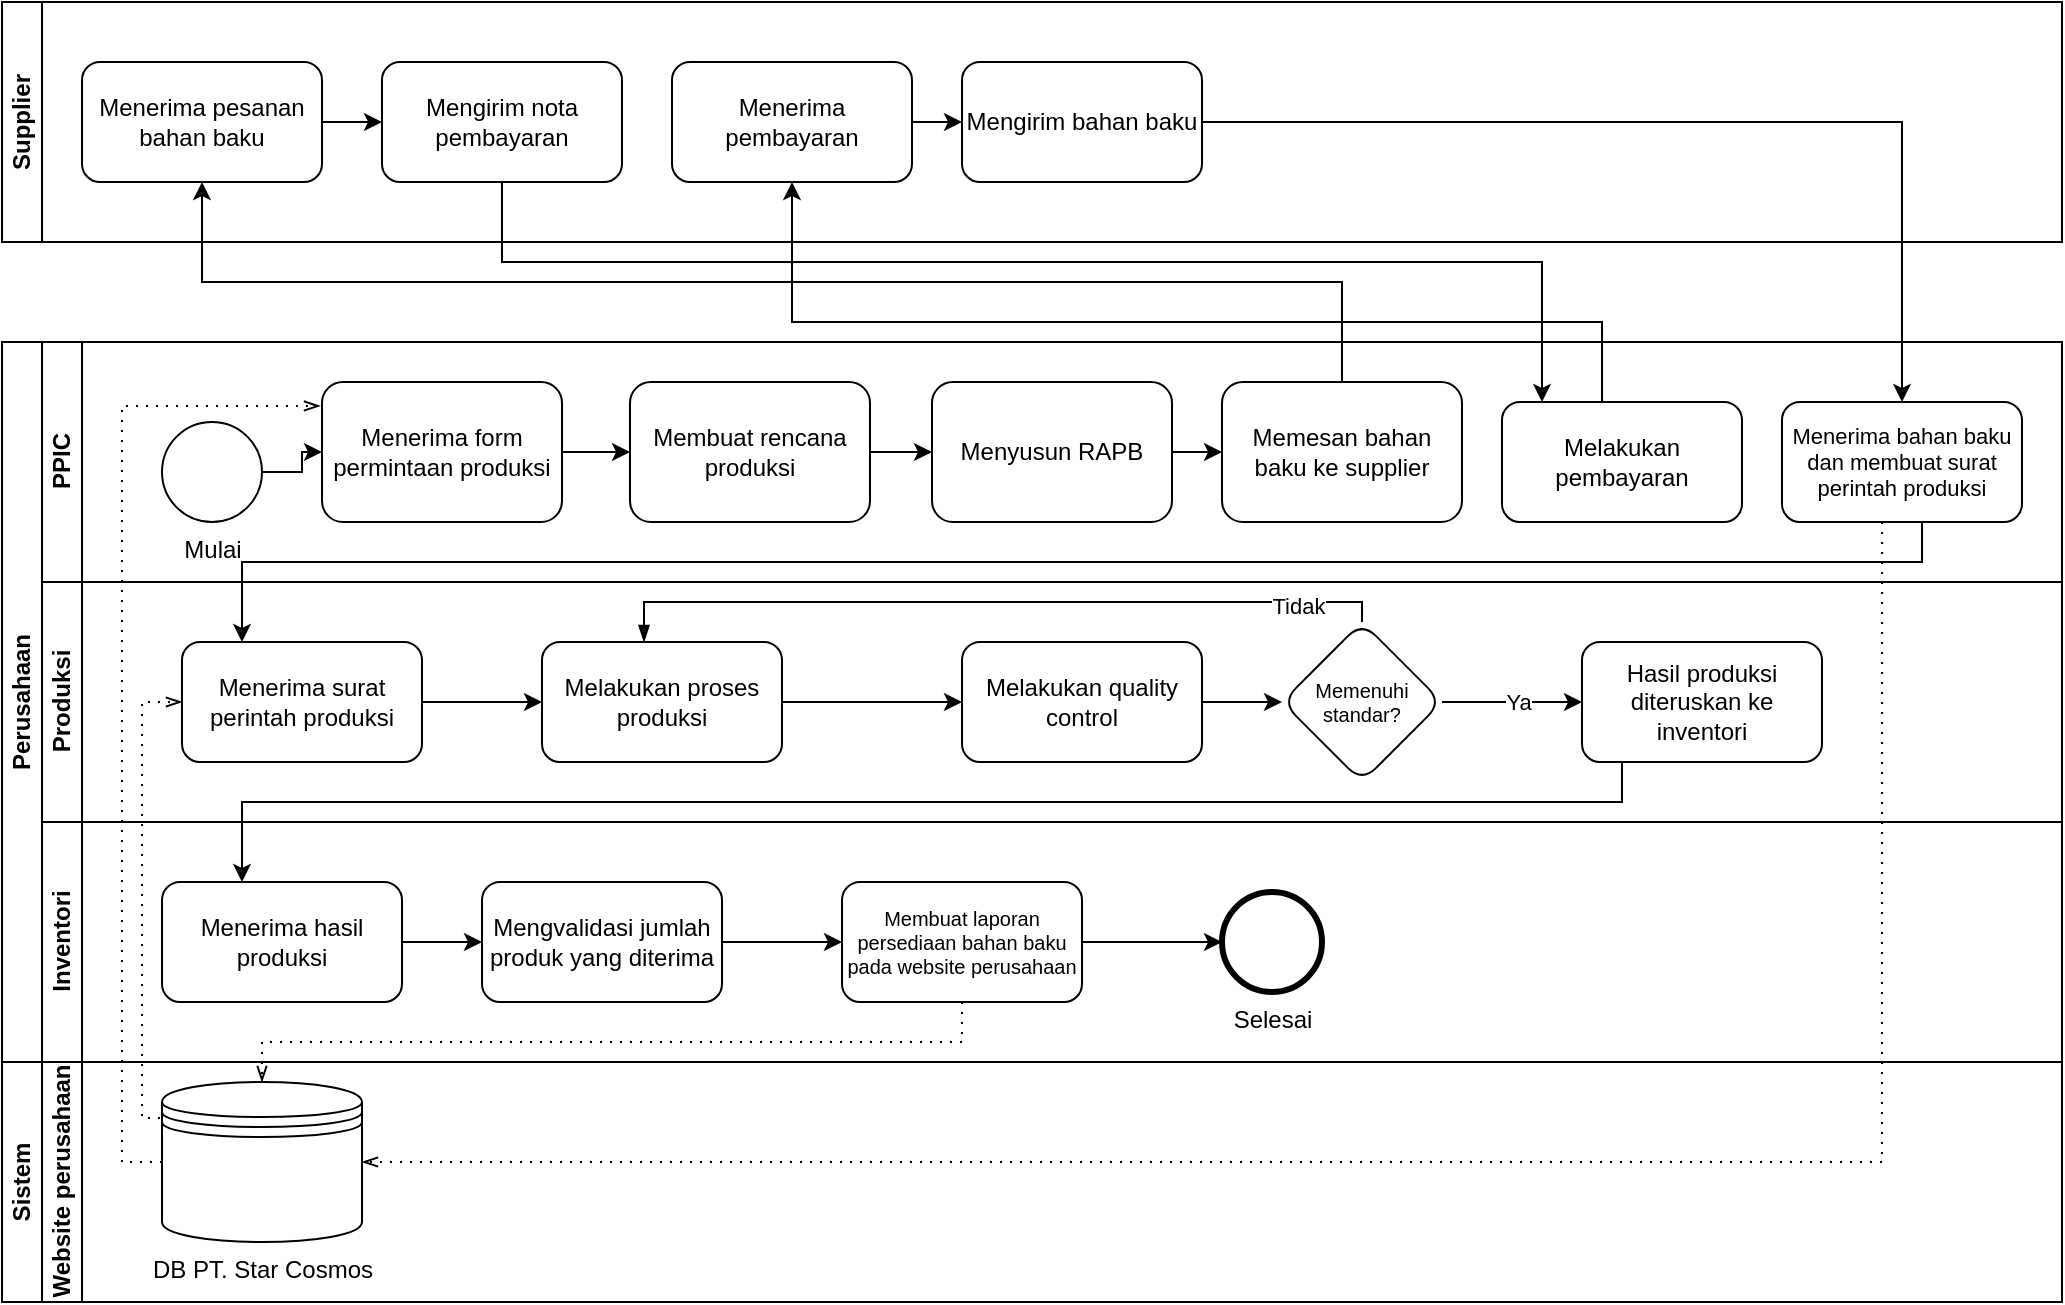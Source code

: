 <mxfile version="22.1.11" type="github">
  <diagram name="Halaman-1" id="AmT_KRtYpaqmbSRPo_Wf">
    <mxGraphModel dx="880" dy="468" grid="1" gridSize="10" guides="1" tooltips="1" connect="1" arrows="1" fold="1" page="1" pageScale="1" pageWidth="827" pageHeight="1169" math="0" shadow="0">
      <root>
        <mxCell id="0" />
        <mxCell id="1" parent="0" />
        <mxCell id="lVkIevZ8ATKH0lZVK_E6-7" value="Perusahaan" style="swimlane;html=1;childLayout=stackLayout;resizeParent=1;resizeParentMax=0;horizontal=0;startSize=20;horizontalStack=0;whiteSpace=wrap;" parent="1" vertex="1">
          <mxGeometry x="40" y="200" width="1030" height="360" as="geometry" />
        </mxCell>
        <mxCell id="lVkIevZ8ATKH0lZVK_E6-8" value="PPIC" style="swimlane;html=1;startSize=20;horizontal=0;" parent="lVkIevZ8ATKH0lZVK_E6-7" vertex="1">
          <mxGeometry x="20" width="1010" height="120" as="geometry" />
        </mxCell>
        <mxCell id="-qQQk32QbrOCK2cmqSCV-14" value="" style="edgeStyle=orthogonalEdgeStyle;rounded=0;orthogonalLoop=1;jettySize=auto;html=1;" edge="1" parent="lVkIevZ8ATKH0lZVK_E6-8" source="lVkIevZ8ATKH0lZVK_E6-12" target="lVkIevZ8ATKH0lZVK_E6-13">
          <mxGeometry relative="1" as="geometry" />
        </mxCell>
        <mxCell id="lVkIevZ8ATKH0lZVK_E6-12" value="Mulai" style="points=[[0.145,0.145,0],[0.5,0,0],[0.855,0.145,0],[1,0.5,0],[0.855,0.855,0],[0.5,1,0],[0.145,0.855,0],[0,0.5,0]];shape=mxgraph.bpmn.event;html=1;verticalLabelPosition=bottom;labelBackgroundColor=#ffffff;verticalAlign=top;align=center;perimeter=ellipsePerimeter;outlineConnect=0;aspect=fixed;outline=standard;symbol=general;" parent="lVkIevZ8ATKH0lZVK_E6-8" vertex="1">
          <mxGeometry x="60" y="40" width="50" height="50" as="geometry" />
        </mxCell>
        <mxCell id="lVkIevZ8ATKH0lZVK_E6-16" value="" style="edgeStyle=orthogonalEdgeStyle;rounded=0;orthogonalLoop=1;jettySize=auto;html=1;" parent="lVkIevZ8ATKH0lZVK_E6-8" source="lVkIevZ8ATKH0lZVK_E6-13" target="lVkIevZ8ATKH0lZVK_E6-15" edge="1">
          <mxGeometry relative="1" as="geometry" />
        </mxCell>
        <mxCell id="lVkIevZ8ATKH0lZVK_E6-13" value="Menerima form permintaan produksi" style="rounded=1;whiteSpace=wrap;html=1;verticalAlign=middle;labelBackgroundColor=#ffffff;labelPosition=center;verticalLabelPosition=middle;align=center;" parent="lVkIevZ8ATKH0lZVK_E6-8" vertex="1">
          <mxGeometry x="140" y="20" width="120" height="70" as="geometry" />
        </mxCell>
        <mxCell id="lVkIevZ8ATKH0lZVK_E6-18" value="" style="edgeStyle=orthogonalEdgeStyle;rounded=0;orthogonalLoop=1;jettySize=auto;html=1;" parent="lVkIevZ8ATKH0lZVK_E6-8" source="lVkIevZ8ATKH0lZVK_E6-15" target="lVkIevZ8ATKH0lZVK_E6-17" edge="1">
          <mxGeometry relative="1" as="geometry" />
        </mxCell>
        <mxCell id="lVkIevZ8ATKH0lZVK_E6-15" value="Membuat rencana produksi" style="rounded=1;whiteSpace=wrap;html=1;labelBackgroundColor=#ffffff;" parent="lVkIevZ8ATKH0lZVK_E6-8" vertex="1">
          <mxGeometry x="294" y="20" width="120" height="70" as="geometry" />
        </mxCell>
        <mxCell id="lVkIevZ8ATKH0lZVK_E6-20" value="" style="edgeStyle=orthogonalEdgeStyle;rounded=0;orthogonalLoop=1;jettySize=auto;html=1;" parent="lVkIevZ8ATKH0lZVK_E6-8" source="lVkIevZ8ATKH0lZVK_E6-17" target="lVkIevZ8ATKH0lZVK_E6-19" edge="1">
          <mxGeometry relative="1" as="geometry" />
        </mxCell>
        <mxCell id="lVkIevZ8ATKH0lZVK_E6-17" value="Menyusun RAPB" style="rounded=1;whiteSpace=wrap;html=1;labelBackgroundColor=#ffffff;" parent="lVkIevZ8ATKH0lZVK_E6-8" vertex="1">
          <mxGeometry x="445" y="20" width="120" height="70" as="geometry" />
        </mxCell>
        <mxCell id="lVkIevZ8ATKH0lZVK_E6-19" value="Memesan bahan baku ke supplier" style="rounded=1;whiteSpace=wrap;html=1;labelBackgroundColor=#ffffff;" parent="lVkIevZ8ATKH0lZVK_E6-8" vertex="1">
          <mxGeometry x="590" y="20" width="120" height="70" as="geometry" />
        </mxCell>
        <mxCell id="lVkIevZ8ATKH0lZVK_E6-25" value="Melakukan pembayaran" style="rounded=1;whiteSpace=wrap;html=1;labelBackgroundColor=#ffffff;" parent="lVkIevZ8ATKH0lZVK_E6-8" vertex="1">
          <mxGeometry x="730" y="30" width="120" height="60" as="geometry" />
        </mxCell>
        <mxCell id="lVkIevZ8ATKH0lZVK_E6-31" value="Menerima bahan baku dan membuat surat perintah produksi" style="rounded=1;whiteSpace=wrap;html=1;labelBackgroundColor=#ffffff;fontSize=11;" parent="lVkIevZ8ATKH0lZVK_E6-8" vertex="1">
          <mxGeometry x="870" y="30" width="120" height="60" as="geometry" />
        </mxCell>
        <mxCell id="lVkIevZ8ATKH0lZVK_E6-9" value="Produksi" style="swimlane;html=1;startSize=20;horizontal=0;" parent="lVkIevZ8ATKH0lZVK_E6-7" vertex="1">
          <mxGeometry x="20" y="120" width="1010" height="120" as="geometry" />
        </mxCell>
        <mxCell id="lVkIevZ8ATKH0lZVK_E6-37" value="" style="edgeStyle=orthogonalEdgeStyle;rounded=0;orthogonalLoop=1;jettySize=auto;html=1;" parent="lVkIevZ8ATKH0lZVK_E6-9" source="lVkIevZ8ATKH0lZVK_E6-33" target="lVkIevZ8ATKH0lZVK_E6-36" edge="1">
          <mxGeometry relative="1" as="geometry" />
        </mxCell>
        <mxCell id="lVkIevZ8ATKH0lZVK_E6-33" value="Menerima surat perintah produksi" style="rounded=1;whiteSpace=wrap;html=1;labelBackgroundColor=#ffffff;" parent="lVkIevZ8ATKH0lZVK_E6-9" vertex="1">
          <mxGeometry x="70" y="30" width="120" height="60" as="geometry" />
        </mxCell>
        <mxCell id="lVkIevZ8ATKH0lZVK_E6-39" value="" style="edgeStyle=orthogonalEdgeStyle;rounded=0;orthogonalLoop=1;jettySize=auto;html=1;" parent="lVkIevZ8ATKH0lZVK_E6-9" source="lVkIevZ8ATKH0lZVK_E6-36" target="lVkIevZ8ATKH0lZVK_E6-38" edge="1">
          <mxGeometry relative="1" as="geometry" />
        </mxCell>
        <mxCell id="lVkIevZ8ATKH0lZVK_E6-36" value="Melakukan proses produksi" style="rounded=1;whiteSpace=wrap;html=1;labelBackgroundColor=#ffffff;" parent="lVkIevZ8ATKH0lZVK_E6-9" vertex="1">
          <mxGeometry x="250" y="30" width="120" height="60" as="geometry" />
        </mxCell>
        <mxCell id="lVkIevZ8ATKH0lZVK_E6-41" value="" style="edgeStyle=orthogonalEdgeStyle;rounded=0;orthogonalLoop=1;jettySize=auto;html=1;" parent="lVkIevZ8ATKH0lZVK_E6-9" source="lVkIevZ8ATKH0lZVK_E6-38" target="lVkIevZ8ATKH0lZVK_E6-40" edge="1">
          <mxGeometry relative="1" as="geometry" />
        </mxCell>
        <mxCell id="lVkIevZ8ATKH0lZVK_E6-38" value="Melakukan quality control" style="rounded=1;whiteSpace=wrap;html=1;labelBackgroundColor=#ffffff;" parent="lVkIevZ8ATKH0lZVK_E6-9" vertex="1">
          <mxGeometry x="460" y="30" width="120" height="60" as="geometry" />
        </mxCell>
        <mxCell id="lVkIevZ8ATKH0lZVK_E6-43" value="" style="edgeStyle=orthogonalEdgeStyle;rounded=0;orthogonalLoop=1;jettySize=auto;html=1;" parent="lVkIevZ8ATKH0lZVK_E6-9" source="lVkIevZ8ATKH0lZVK_E6-40" target="lVkIevZ8ATKH0lZVK_E6-42" edge="1">
          <mxGeometry relative="1" as="geometry" />
        </mxCell>
        <mxCell id="lVkIevZ8ATKH0lZVK_E6-52" value="Ya" style="edgeLabel;html=1;align=center;verticalAlign=middle;resizable=0;points=[];" parent="lVkIevZ8ATKH0lZVK_E6-43" vertex="1" connectable="0">
          <mxGeometry x="0.067" relative="1" as="geometry">
            <mxPoint as="offset" />
          </mxGeometry>
        </mxCell>
        <mxCell id="lVkIevZ8ATKH0lZVK_E6-40" value="Memenuhi &lt;br style=&quot;font-size: 10px;&quot;&gt;standar?" style="rhombus;whiteSpace=wrap;html=1;rounded=1;labelBackgroundColor=#ffffff;fontSize=10;" parent="lVkIevZ8ATKH0lZVK_E6-9" vertex="1">
          <mxGeometry x="620" y="20" width="80" height="80" as="geometry" />
        </mxCell>
        <mxCell id="lVkIevZ8ATKH0lZVK_E6-42" value="Hasil produksi diteruskan ke inventori" style="rounded=1;whiteSpace=wrap;html=1;fontSize=12;labelBackgroundColor=#ffffff;" parent="lVkIevZ8ATKH0lZVK_E6-9" vertex="1">
          <mxGeometry x="770" y="30" width="120" height="60" as="geometry" />
        </mxCell>
        <mxCell id="lVkIevZ8ATKH0lZVK_E6-53" value="" style="edgeStyle=elbowEdgeStyle;fontSize=12;html=1;endArrow=blockThin;endFill=1;rounded=0;exitX=0.5;exitY=0;exitDx=0;exitDy=0;entryX=0.425;entryY=0;entryDx=0;entryDy=0;entryPerimeter=0;" parent="lVkIevZ8ATKH0lZVK_E6-9" source="lVkIevZ8ATKH0lZVK_E6-40" target="lVkIevZ8ATKH0lZVK_E6-36" edge="1">
          <mxGeometry width="160" relative="1" as="geometry">
            <mxPoint x="340" y="100" as="sourcePoint" />
            <mxPoint x="500" y="100" as="targetPoint" />
            <Array as="points">
              <mxPoint x="390" y="10" />
            </Array>
          </mxGeometry>
        </mxCell>
        <mxCell id="lVkIevZ8ATKH0lZVK_E6-54" value="Tidak" style="edgeLabel;html=1;align=center;verticalAlign=middle;resizable=0;points=[];" parent="lVkIevZ8ATKH0lZVK_E6-53" vertex="1" connectable="0">
          <mxGeometry x="-0.784" y="2" relative="1" as="geometry">
            <mxPoint as="offset" />
          </mxGeometry>
        </mxCell>
        <mxCell id="lVkIevZ8ATKH0lZVK_E6-10" value="Inventori" style="swimlane;html=1;startSize=20;horizontal=0;" parent="lVkIevZ8ATKH0lZVK_E6-7" vertex="1">
          <mxGeometry x="20" y="240" width="1010" height="120" as="geometry" />
        </mxCell>
        <mxCell id="lVkIevZ8ATKH0lZVK_E6-47" value="" style="edgeStyle=orthogonalEdgeStyle;rounded=0;orthogonalLoop=1;jettySize=auto;html=1;" parent="lVkIevZ8ATKH0lZVK_E6-10" source="lVkIevZ8ATKH0lZVK_E6-44" target="lVkIevZ8ATKH0lZVK_E6-46" edge="1">
          <mxGeometry relative="1" as="geometry" />
        </mxCell>
        <mxCell id="lVkIevZ8ATKH0lZVK_E6-44" value="Menerima hasil produksi" style="rounded=1;whiteSpace=wrap;html=1;labelBackgroundColor=#ffffff;" parent="lVkIevZ8ATKH0lZVK_E6-10" vertex="1">
          <mxGeometry x="60" y="30" width="120" height="60" as="geometry" />
        </mxCell>
        <mxCell id="-qQQk32QbrOCK2cmqSCV-2" value="" style="edgeStyle=orthogonalEdgeStyle;rounded=0;orthogonalLoop=1;jettySize=auto;html=1;" edge="1" parent="lVkIevZ8ATKH0lZVK_E6-10" source="lVkIevZ8ATKH0lZVK_E6-46" target="-qQQk32QbrOCK2cmqSCV-1">
          <mxGeometry relative="1" as="geometry" />
        </mxCell>
        <mxCell id="lVkIevZ8ATKH0lZVK_E6-46" value="Mengvalidasi jumlah produk yang diterima" style="rounded=1;whiteSpace=wrap;html=1;labelBackgroundColor=#ffffff;" parent="lVkIevZ8ATKH0lZVK_E6-10" vertex="1">
          <mxGeometry x="220" y="30" width="120" height="60" as="geometry" />
        </mxCell>
        <mxCell id="-qQQk32QbrOCK2cmqSCV-17" value="" style="edgeStyle=orthogonalEdgeStyle;rounded=0;orthogonalLoop=1;jettySize=auto;html=1;" edge="1" parent="lVkIevZ8ATKH0lZVK_E6-10" source="-qQQk32QbrOCK2cmqSCV-1" target="-qQQk32QbrOCK2cmqSCV-16">
          <mxGeometry relative="1" as="geometry" />
        </mxCell>
        <mxCell id="-qQQk32QbrOCK2cmqSCV-1" value="Membuat laporan persediaan bahan baku pada website perusahaan" style="rounded=1;whiteSpace=wrap;html=1;labelBackgroundColor=#ffffff;fontSize=10;" vertex="1" parent="lVkIevZ8ATKH0lZVK_E6-10">
          <mxGeometry x="400" y="30" width="120" height="60" as="geometry" />
        </mxCell>
        <mxCell id="-qQQk32QbrOCK2cmqSCV-16" value="Selesai" style="points=[[0.145,0.145,0],[0.5,0,0],[0.855,0.145,0],[1,0.5,0],[0.855,0.855,0],[0.5,1,0],[0.145,0.855,0],[0,0.5,0]];shape=mxgraph.bpmn.event;html=1;verticalLabelPosition=bottom;labelBackgroundColor=#ffffff;verticalAlign=top;align=center;perimeter=ellipsePerimeter;outlineConnect=0;aspect=fixed;outline=end;symbol=terminate2;" vertex="1" parent="lVkIevZ8ATKH0lZVK_E6-10">
          <mxGeometry x="590" y="35" width="50" height="50" as="geometry" />
        </mxCell>
        <mxCell id="lVkIevZ8ATKH0lZVK_E6-34" value="" style="edgeStyle=orthogonalEdgeStyle;rounded=0;orthogonalLoop=1;jettySize=auto;html=1;" parent="lVkIevZ8ATKH0lZVK_E6-7" target="lVkIevZ8ATKH0lZVK_E6-33" edge="1">
          <mxGeometry relative="1" as="geometry">
            <Array as="points">
              <mxPoint x="960" y="110" />
              <mxPoint x="120" y="110" />
            </Array>
            <mxPoint x="960" y="90" as="sourcePoint" />
          </mxGeometry>
        </mxCell>
        <mxCell id="lVkIevZ8ATKH0lZVK_E6-45" value="" style="edgeStyle=orthogonalEdgeStyle;rounded=0;orthogonalLoop=1;jettySize=auto;html=1;exitX=0.5;exitY=1;exitDx=0;exitDy=0;" parent="lVkIevZ8ATKH0lZVK_E6-7" source="lVkIevZ8ATKH0lZVK_E6-42" target="lVkIevZ8ATKH0lZVK_E6-44" edge="1">
          <mxGeometry relative="1" as="geometry">
            <Array as="points">
              <mxPoint x="810" y="230" />
              <mxPoint x="120" y="230" />
            </Array>
          </mxGeometry>
        </mxCell>
        <mxCell id="lVkIevZ8ATKH0lZVK_E6-11" value="Supplier" style="swimlane;startSize=20;horizontal=0;html=1;whiteSpace=wrap;" parent="1" vertex="1">
          <mxGeometry x="40" y="30" width="1030" height="120" as="geometry" />
        </mxCell>
        <mxCell id="lVkIevZ8ATKH0lZVK_E6-24" value="" style="edgeStyle=orthogonalEdgeStyle;rounded=0;orthogonalLoop=1;jettySize=auto;html=1;" parent="lVkIevZ8ATKH0lZVK_E6-11" source="lVkIevZ8ATKH0lZVK_E6-21" target="lVkIevZ8ATKH0lZVK_E6-23" edge="1">
          <mxGeometry relative="1" as="geometry" />
        </mxCell>
        <mxCell id="lVkIevZ8ATKH0lZVK_E6-21" value="Menerima pesanan bahan baku" style="rounded=1;whiteSpace=wrap;html=1;labelBackgroundColor=#ffffff;" parent="lVkIevZ8ATKH0lZVK_E6-11" vertex="1">
          <mxGeometry x="40" y="30" width="120" height="60" as="geometry" />
        </mxCell>
        <mxCell id="lVkIevZ8ATKH0lZVK_E6-23" value="Mengirim nota pembayaran" style="rounded=1;whiteSpace=wrap;html=1;labelBackgroundColor=#ffffff;" parent="lVkIevZ8ATKH0lZVK_E6-11" vertex="1">
          <mxGeometry x="190" y="30" width="120" height="60" as="geometry" />
        </mxCell>
        <mxCell id="lVkIevZ8ATKH0lZVK_E6-30" value="" style="edgeStyle=orthogonalEdgeStyle;rounded=0;orthogonalLoop=1;jettySize=auto;html=1;" parent="lVkIevZ8ATKH0lZVK_E6-11" source="lVkIevZ8ATKH0lZVK_E6-27" target="lVkIevZ8ATKH0lZVK_E6-29" edge="1">
          <mxGeometry relative="1" as="geometry" />
        </mxCell>
        <mxCell id="lVkIevZ8ATKH0lZVK_E6-27" value="Menerima pembayaran" style="rounded=1;whiteSpace=wrap;html=1;labelBackgroundColor=#ffffff;" parent="lVkIevZ8ATKH0lZVK_E6-11" vertex="1">
          <mxGeometry x="335" y="30" width="120" height="60" as="geometry" />
        </mxCell>
        <mxCell id="lVkIevZ8ATKH0lZVK_E6-29" value="Mengirim bahan baku" style="rounded=1;whiteSpace=wrap;html=1;labelBackgroundColor=#ffffff;" parent="lVkIevZ8ATKH0lZVK_E6-11" vertex="1">
          <mxGeometry x="480" y="30" width="120" height="60" as="geometry" />
        </mxCell>
        <mxCell id="lVkIevZ8ATKH0lZVK_E6-22" value="" style="edgeStyle=orthogonalEdgeStyle;rounded=0;orthogonalLoop=1;jettySize=auto;html=1;exitX=0.5;exitY=0;exitDx=0;exitDy=0;" parent="1" source="lVkIevZ8ATKH0lZVK_E6-19" target="lVkIevZ8ATKH0lZVK_E6-21" edge="1">
          <mxGeometry relative="1" as="geometry" />
        </mxCell>
        <mxCell id="lVkIevZ8ATKH0lZVK_E6-26" value="" style="edgeStyle=orthogonalEdgeStyle;rounded=0;orthogonalLoop=1;jettySize=auto;html=1;exitX=0.5;exitY=1;exitDx=0;exitDy=0;" parent="1" source="lVkIevZ8ATKH0lZVK_E6-23" target="lVkIevZ8ATKH0lZVK_E6-25" edge="1">
          <mxGeometry relative="1" as="geometry">
            <Array as="points">
              <mxPoint x="290" y="160" />
              <mxPoint x="810" y="160" />
            </Array>
          </mxGeometry>
        </mxCell>
        <mxCell id="lVkIevZ8ATKH0lZVK_E6-28" value="" style="edgeStyle=orthogonalEdgeStyle;rounded=0;orthogonalLoop=1;jettySize=auto;html=1;entryX=0.5;entryY=1;entryDx=0;entryDy=0;exitX=0.75;exitY=0;exitDx=0;exitDy=0;" parent="1" source="lVkIevZ8ATKH0lZVK_E6-25" target="lVkIevZ8ATKH0lZVK_E6-27" edge="1">
          <mxGeometry relative="1" as="geometry">
            <Array as="points">
              <mxPoint x="840" y="190" />
              <mxPoint x="435" y="190" />
            </Array>
          </mxGeometry>
        </mxCell>
        <mxCell id="lVkIevZ8ATKH0lZVK_E6-32" value="" style="edgeStyle=orthogonalEdgeStyle;rounded=0;orthogonalLoop=1;jettySize=auto;html=1;" parent="1" source="lVkIevZ8ATKH0lZVK_E6-29" target="lVkIevZ8ATKH0lZVK_E6-31" edge="1">
          <mxGeometry relative="1" as="geometry" />
        </mxCell>
        <mxCell id="-qQQk32QbrOCK2cmqSCV-8" value="Sistem" style="swimlane;html=1;childLayout=stackLayout;resizeParent=1;resizeParentMax=0;horizontal=0;startSize=20;horizontalStack=0;whiteSpace=wrap;" vertex="1" parent="1">
          <mxGeometry x="40" y="560" width="1030" height="120" as="geometry" />
        </mxCell>
        <mxCell id="-qQQk32QbrOCK2cmqSCV-9" value="Website perusahaan" style="swimlane;html=1;startSize=20;horizontal=0;" vertex="1" parent="-qQQk32QbrOCK2cmqSCV-8">
          <mxGeometry x="20" width="1010" height="120" as="geometry" />
        </mxCell>
        <mxCell id="-qQQk32QbrOCK2cmqSCV-12" value="DB PT. Star Cosmos" style="shape=datastore;html=1;labelPosition=center;verticalLabelPosition=bottom;align=center;verticalAlign=top;" vertex="1" parent="-qQQk32QbrOCK2cmqSCV-9">
          <mxGeometry x="60" y="10" width="100" height="80" as="geometry" />
        </mxCell>
        <mxCell id="-qQQk32QbrOCK2cmqSCV-13" value="" style="edgeStyle=elbowEdgeStyle;fontSize=12;html=1;endFill=0;startFill=0;endSize=6;startSize=6;dashed=1;dashPattern=1 4;endArrow=openThin;startArrow=none;rounded=0;exitX=0;exitY=0.5;exitDx=0;exitDy=0;elbow=vertical;entryX=-0.008;entryY=0.171;entryDx=0;entryDy=0;entryPerimeter=0;" edge="1" parent="1" source="-qQQk32QbrOCK2cmqSCV-12" target="lVkIevZ8ATKH0lZVK_E6-13">
          <mxGeometry width="160" relative="1" as="geometry">
            <mxPoint x="230" y="350" as="sourcePoint" />
            <mxPoint x="260" y="220" as="targetPoint" />
            <Array as="points">
              <mxPoint x="100" y="420" />
            </Array>
          </mxGeometry>
        </mxCell>
        <mxCell id="-qQQk32QbrOCK2cmqSCV-15" value="" style="edgeStyle=elbowEdgeStyle;fontSize=12;html=1;endFill=0;startFill=0;endSize=6;startSize=6;dashed=1;dashPattern=1 4;endArrow=openThin;startArrow=none;rounded=0;exitX=0.5;exitY=1;exitDx=0;exitDy=0;entryX=0.5;entryY=0;entryDx=0;entryDy=0;elbow=vertical;" edge="1" parent="1" source="-qQQk32QbrOCK2cmqSCV-1" target="-qQQk32QbrOCK2cmqSCV-12">
          <mxGeometry width="160" relative="1" as="geometry">
            <mxPoint x="230" y="450" as="sourcePoint" />
            <mxPoint x="390" y="450" as="targetPoint" />
          </mxGeometry>
        </mxCell>
        <mxCell id="-qQQk32QbrOCK2cmqSCV-21" value="" style="edgeStyle=elbowEdgeStyle;fontSize=12;html=1;endFill=0;startFill=0;endSize=6;startSize=6;dashed=1;dashPattern=1 4;endArrow=openThin;startArrow=none;rounded=0;exitX=0.417;exitY=1;exitDx=0;exitDy=0;exitPerimeter=0;entryX=1;entryY=0.5;entryDx=0;entryDy=0;" edge="1" parent="1" source="lVkIevZ8ATKH0lZVK_E6-31" target="-qQQk32QbrOCK2cmqSCV-12">
          <mxGeometry width="160" relative="1" as="geometry">
            <mxPoint x="670" y="350" as="sourcePoint" />
            <mxPoint x="830" y="350" as="targetPoint" />
            <Array as="points">
              <mxPoint x="980" y="450" />
            </Array>
          </mxGeometry>
        </mxCell>
        <mxCell id="-qQQk32QbrOCK2cmqSCV-22" value="" style="edgeStyle=elbowEdgeStyle;fontSize=12;html=1;endFill=0;startFill=0;endSize=6;startSize=6;dashed=1;dashPattern=1 4;endArrow=openThin;startArrow=none;rounded=0;exitX=-0.01;exitY=0.225;exitDx=0;exitDy=0;exitPerimeter=0;entryX=0;entryY=0.5;entryDx=0;entryDy=0;" edge="1" parent="1" source="-qQQk32QbrOCK2cmqSCV-12" target="lVkIevZ8ATKH0lZVK_E6-33">
          <mxGeometry width="160" relative="1" as="geometry">
            <mxPoint x="360" y="420" as="sourcePoint" />
            <mxPoint x="520" y="420" as="targetPoint" />
            <Array as="points">
              <mxPoint x="110" y="490" />
            </Array>
          </mxGeometry>
        </mxCell>
      </root>
    </mxGraphModel>
  </diagram>
</mxfile>
